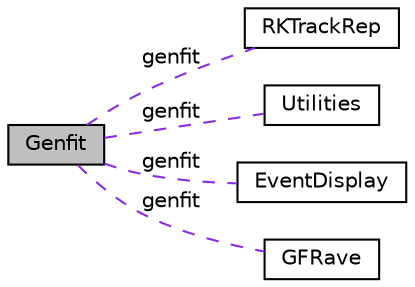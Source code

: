 digraph "Genfit"
{
  edge [fontname="Helvetica",fontsize="10",labelfontname="Helvetica",labelfontsize="10"];
  node [fontname="Helvetica",fontsize="10",shape=box];
  rankdir=LR;
  Node4 [label="RKTrackRep",height=0.2,width=0.4,color="black", fillcolor="white", style="filled",URL="$group__RKTrackRep.html",tooltip=" "];
  Node1 [label="Genfit",height=0.2,width=0.4,color="black", fillcolor="grey75", style="filled", fontcolor="black",tooltip=" "];
  Node5 [label="Utilities",height=0.2,width=0.4,color="black", fillcolor="white", style="filled",URL="$group__utilities.html",tooltip=" "];
  Node2 [label="EventDisplay",height=0.2,width=0.4,color="black", fillcolor="white", style="filled",URL="$group__EventDisplay.html",tooltip=" "];
  Node3 [label="GFRave",height=0.2,width=0.4,color="black", fillcolor="white", style="filled",URL="$group__GFRave.html",tooltip=" "];
  Node1->Node2 [shape=plaintext, label="genfit", color="blueviolet", dir="none", style="dashed"];
  Node1->Node3 [shape=plaintext, label="genfit", color="blueviolet", dir="none", style="dashed"];
  Node1->Node4 [shape=plaintext, label="genfit", color="blueviolet", dir="none", style="dashed"];
  Node1->Node5 [shape=plaintext, label="genfit", color="blueviolet", dir="none", style="dashed"];
}
